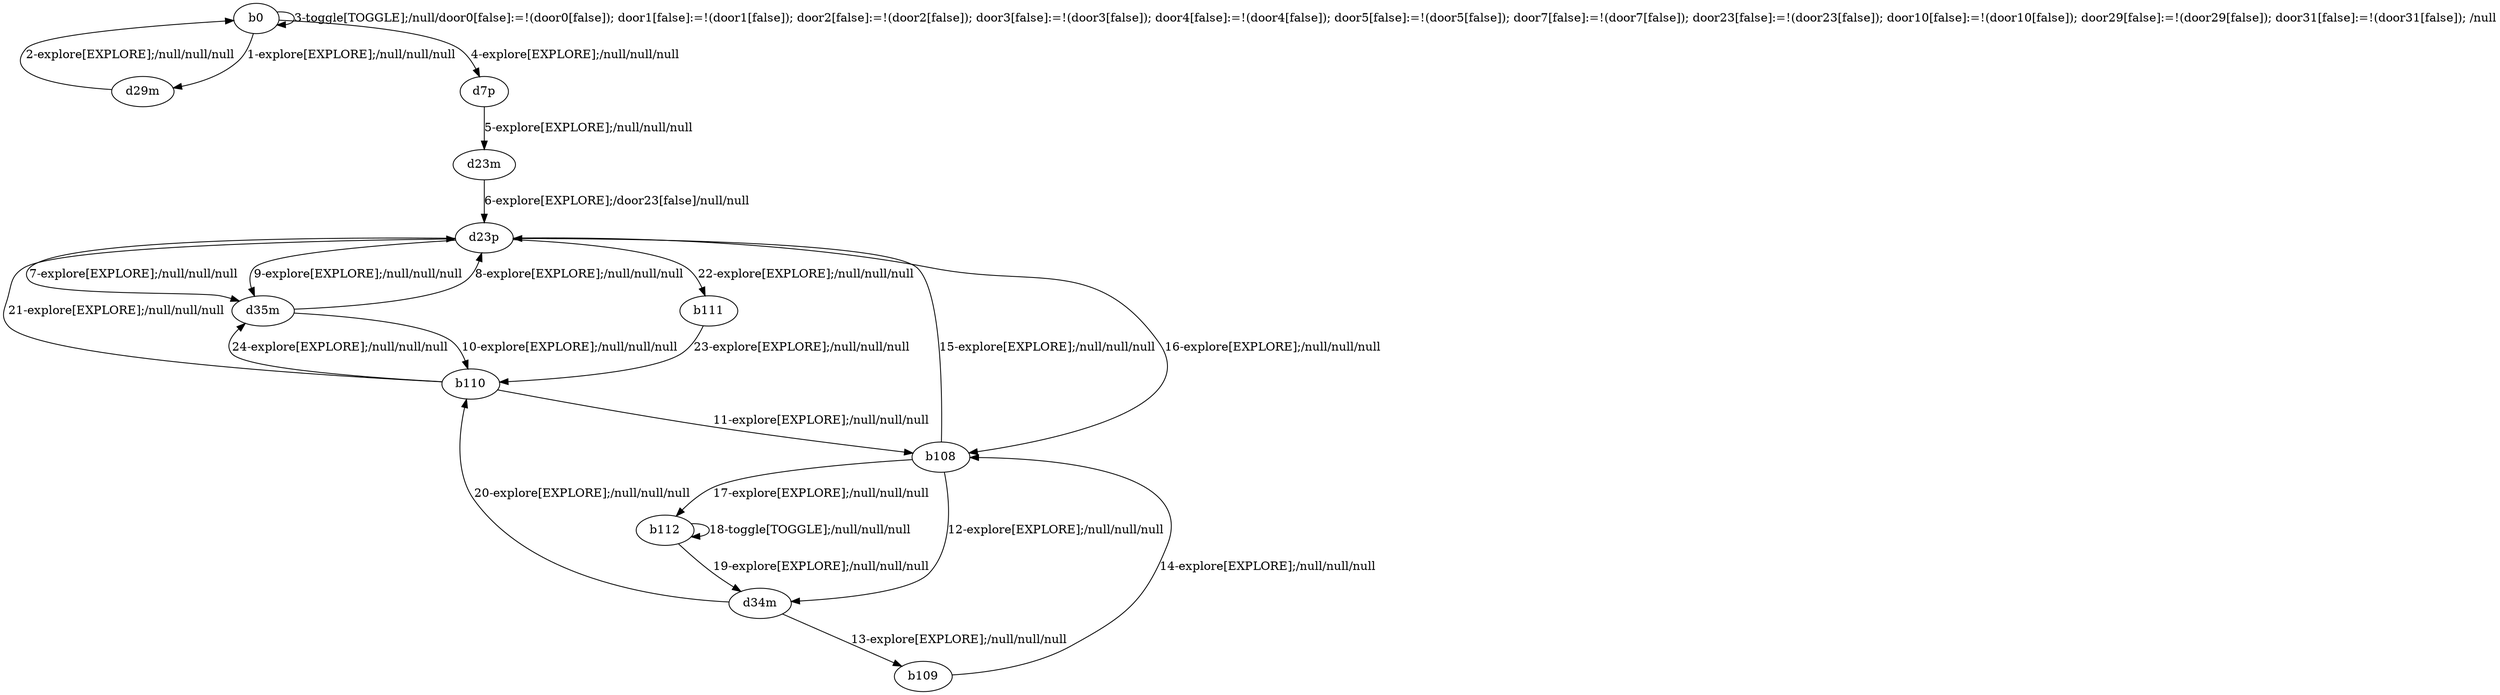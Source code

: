 # Total number of goals covered by this test: 3
# d34m --> b109
# d35m --> b110
# b110 --> d35m

digraph g {
"b0" -> "d29m" [label = "1-explore[EXPLORE];/null/null/null"];
"d29m" -> "b0" [label = "2-explore[EXPLORE];/null/null/null"];
"b0" -> "b0" [label = "3-toggle[TOGGLE];/null/door0[false]:=!(door0[false]); door1[false]:=!(door1[false]); door2[false]:=!(door2[false]); door3[false]:=!(door3[false]); door4[false]:=!(door4[false]); door5[false]:=!(door5[false]); door7[false]:=!(door7[false]); door23[false]:=!(door23[false]); door10[false]:=!(door10[false]); door29[false]:=!(door29[false]); door31[false]:=!(door31[false]); /null"];
"b0" -> "d7p" [label = "4-explore[EXPLORE];/null/null/null"];
"d7p" -> "d23m" [label = "5-explore[EXPLORE];/null/null/null"];
"d23m" -> "d23p" [label = "6-explore[EXPLORE];/door23[false]/null/null"];
"d23p" -> "d35m" [label = "7-explore[EXPLORE];/null/null/null"];
"d35m" -> "d23p" [label = "8-explore[EXPLORE];/null/null/null"];
"d23p" -> "d35m" [label = "9-explore[EXPLORE];/null/null/null"];
"d35m" -> "b110" [label = "10-explore[EXPLORE];/null/null/null"];
"b110" -> "b108" [label = "11-explore[EXPLORE];/null/null/null"];
"b108" -> "d34m" [label = "12-explore[EXPLORE];/null/null/null"];
"d34m" -> "b109" [label = "13-explore[EXPLORE];/null/null/null"];
"b109" -> "b108" [label = "14-explore[EXPLORE];/null/null/null"];
"b108" -> "d23p" [label = "15-explore[EXPLORE];/null/null/null"];
"d23p" -> "b108" [label = "16-explore[EXPLORE];/null/null/null"];
"b108" -> "b112" [label = "17-explore[EXPLORE];/null/null/null"];
"b112" -> "b112" [label = "18-toggle[TOGGLE];/null/null/null"];
"b112" -> "d34m" [label = "19-explore[EXPLORE];/null/null/null"];
"d34m" -> "b110" [label = "20-explore[EXPLORE];/null/null/null"];
"b110" -> "d23p" [label = "21-explore[EXPLORE];/null/null/null"];
"d23p" -> "b111" [label = "22-explore[EXPLORE];/null/null/null"];
"b111" -> "b110" [label = "23-explore[EXPLORE];/null/null/null"];
"b110" -> "d35m" [label = "24-explore[EXPLORE];/null/null/null"];
}
